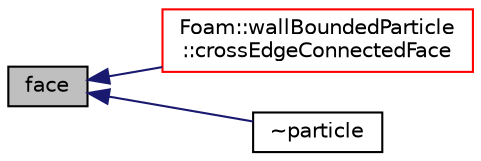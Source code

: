 digraph "face"
{
  bgcolor="transparent";
  edge [fontname="Helvetica",fontsize="10",labelfontname="Helvetica",labelfontsize="10"];
  node [fontname="Helvetica",fontsize="10",shape=record];
  rankdir="LR";
  Node3956 [label="face",height=0.2,width=0.4,color="black", fillcolor="grey75", style="filled", fontcolor="black"];
  Node3956 -> Node3957 [dir="back",color="midnightblue",fontsize="10",style="solid",fontname="Helvetica"];
  Node3957 [label="Foam::wallBoundedParticle\l::crossEdgeConnectedFace",height=0.2,width=0.4,color="red",URL="$a24305.html#ae3ca85ef7356d8ad9e37b4e50cb786ce",tooltip="Check if inside current tet. "];
  Node3956 -> Node3963 [dir="back",color="midnightblue",fontsize="10",style="solid",fontname="Helvetica"];
  Node3963 [label="~particle",height=0.2,width=0.4,color="black",URL="$a24721.html#a21cc76910d09c0550f6ce9f2ed3b2f52",tooltip="Destructor. "];
}
